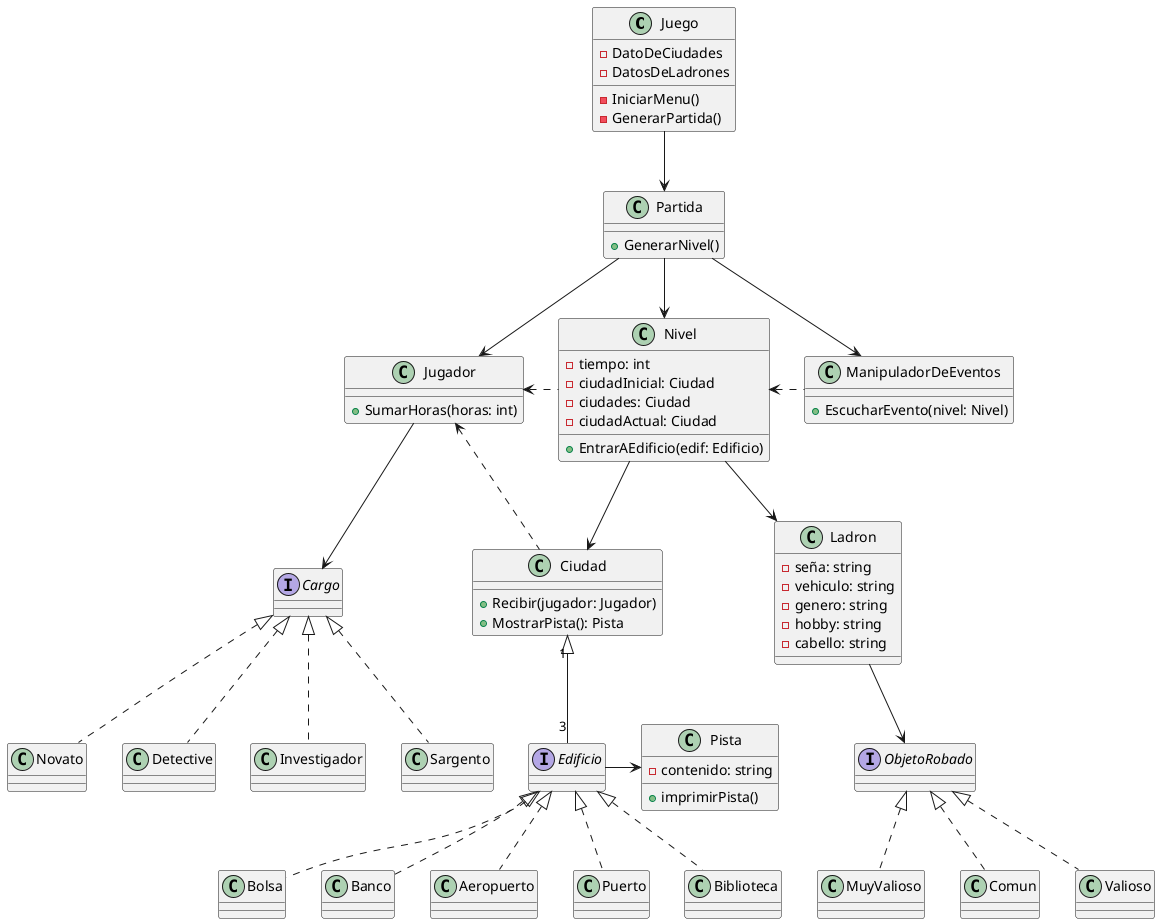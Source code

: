 @startuml algoThief
class Juego {
    - DatoDeCiudades
    - DatosDeLadrones

    - IniciarMenu()
    - GenerarPartida()

}

class Partida {
    ' - jugador: Jugador
    ' - ladron: Ladron
    + GenerarNivel()
}

class Nivel {
    ' A futuro podria ser una fecha (date)
    - tiempo: int
    - ciudadInicial: Ciudad
    - ciudades: Ciudad
    - ciudadActual: Ciudad

    + EntrarAEdificio(edif: Edificio)
}

class ManipuladorDeEventos {
    + EscucharEvento(nivel: Nivel)
}

class Jugador {
    + SumarHoras(horas: int)
}

class Ciudad {
    + Recibir(jugador: Jugador)
    + MostrarPista(): Pista
}

interface Cargo{}
class Novato{}
class Detective{}
class Investigador{}
class Sargento{}

class Pista{
    - contenido: string
    ' + mostrarGraficos()
     + imprimirPista()
}

class Aeropuerto{}
class Puerto{}
class Biblioteca{}
class Bolsa{}
class Banco{}

class Ladron{
  - seña: string
  - vehiculo: string
  - genero: string
  - hobby: string
  - cabello: string
}

interface ObjetoRobado{}
class Comun{}
class Valioso{}
class MuyValioso{}

interface Edificio {
}

Jugador --> Cargo

Cargo <|.. Novato
Cargo <|.. Detective
Cargo <|.. Investigador
Cargo <|.. Sargento

Ciudad "1" <|-- "3" Edificio
Edificio <|.. Aeropuerto
Edificio <|.. Puerto
Edificio <|.. Biblioteca
Edificio <|.. Bolsa
Edificio <|.. Banco

Edificio -> Pista

ObjetoRobado <|.. Comun
ObjetoRobado <|.. Valioso
ObjetoRobado <|.. MuyValioso

Juego --> Partida

Partida --> ManipuladorDeEventos
Partida --> Jugador
Partida --> Nivel

Nivel --> Ciudad
Nivel --> Ladron
Nivel <. ManipuladorDeEventos


Jugador <. Nivel
Jugador <. Ciudad

Ladron --> ObjetoRobado

@enduml